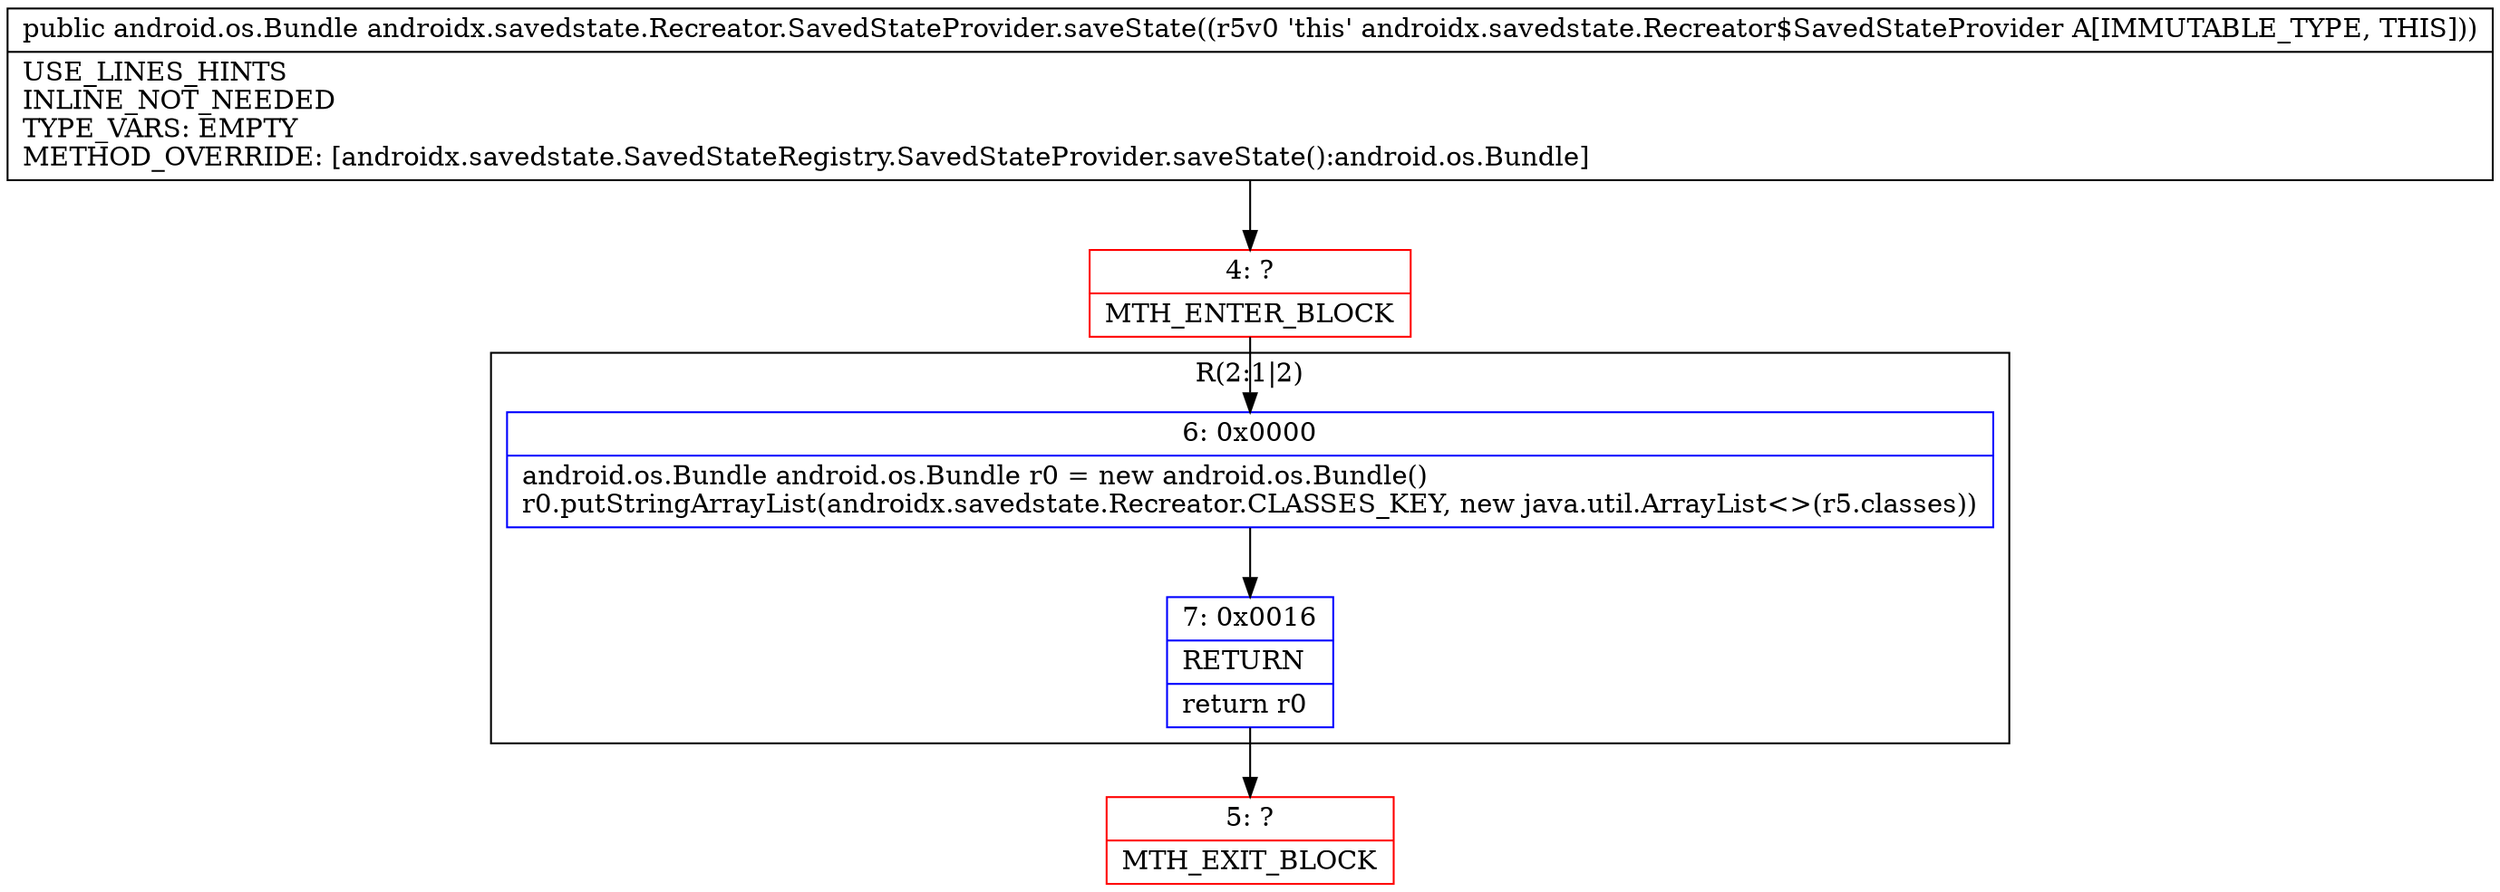 digraph "CFG forandroidx.savedstate.Recreator.SavedStateProvider.saveState()Landroid\/os\/Bundle;" {
subgraph cluster_Region_1020624324 {
label = "R(2:1|2)";
node [shape=record,color=blue];
Node_6 [shape=record,label="{6\:\ 0x0000|android.os.Bundle android.os.Bundle r0 = new android.os.Bundle()\lr0.putStringArrayList(androidx.savedstate.Recreator.CLASSES_KEY, new java.util.ArrayList\<\>(r5.classes))\l}"];
Node_7 [shape=record,label="{7\:\ 0x0016|RETURN\l|return r0\l}"];
}
Node_4 [shape=record,color=red,label="{4\:\ ?|MTH_ENTER_BLOCK\l}"];
Node_5 [shape=record,color=red,label="{5\:\ ?|MTH_EXIT_BLOCK\l}"];
MethodNode[shape=record,label="{public android.os.Bundle androidx.savedstate.Recreator.SavedStateProvider.saveState((r5v0 'this' androidx.savedstate.Recreator$SavedStateProvider A[IMMUTABLE_TYPE, THIS]))  | USE_LINES_HINTS\lINLINE_NOT_NEEDED\lTYPE_VARS: EMPTY\lMETHOD_OVERRIDE: [androidx.savedstate.SavedStateRegistry.SavedStateProvider.saveState():android.os.Bundle]\l}"];
MethodNode -> Node_4;Node_6 -> Node_7;
Node_7 -> Node_5;
Node_4 -> Node_6;
}

